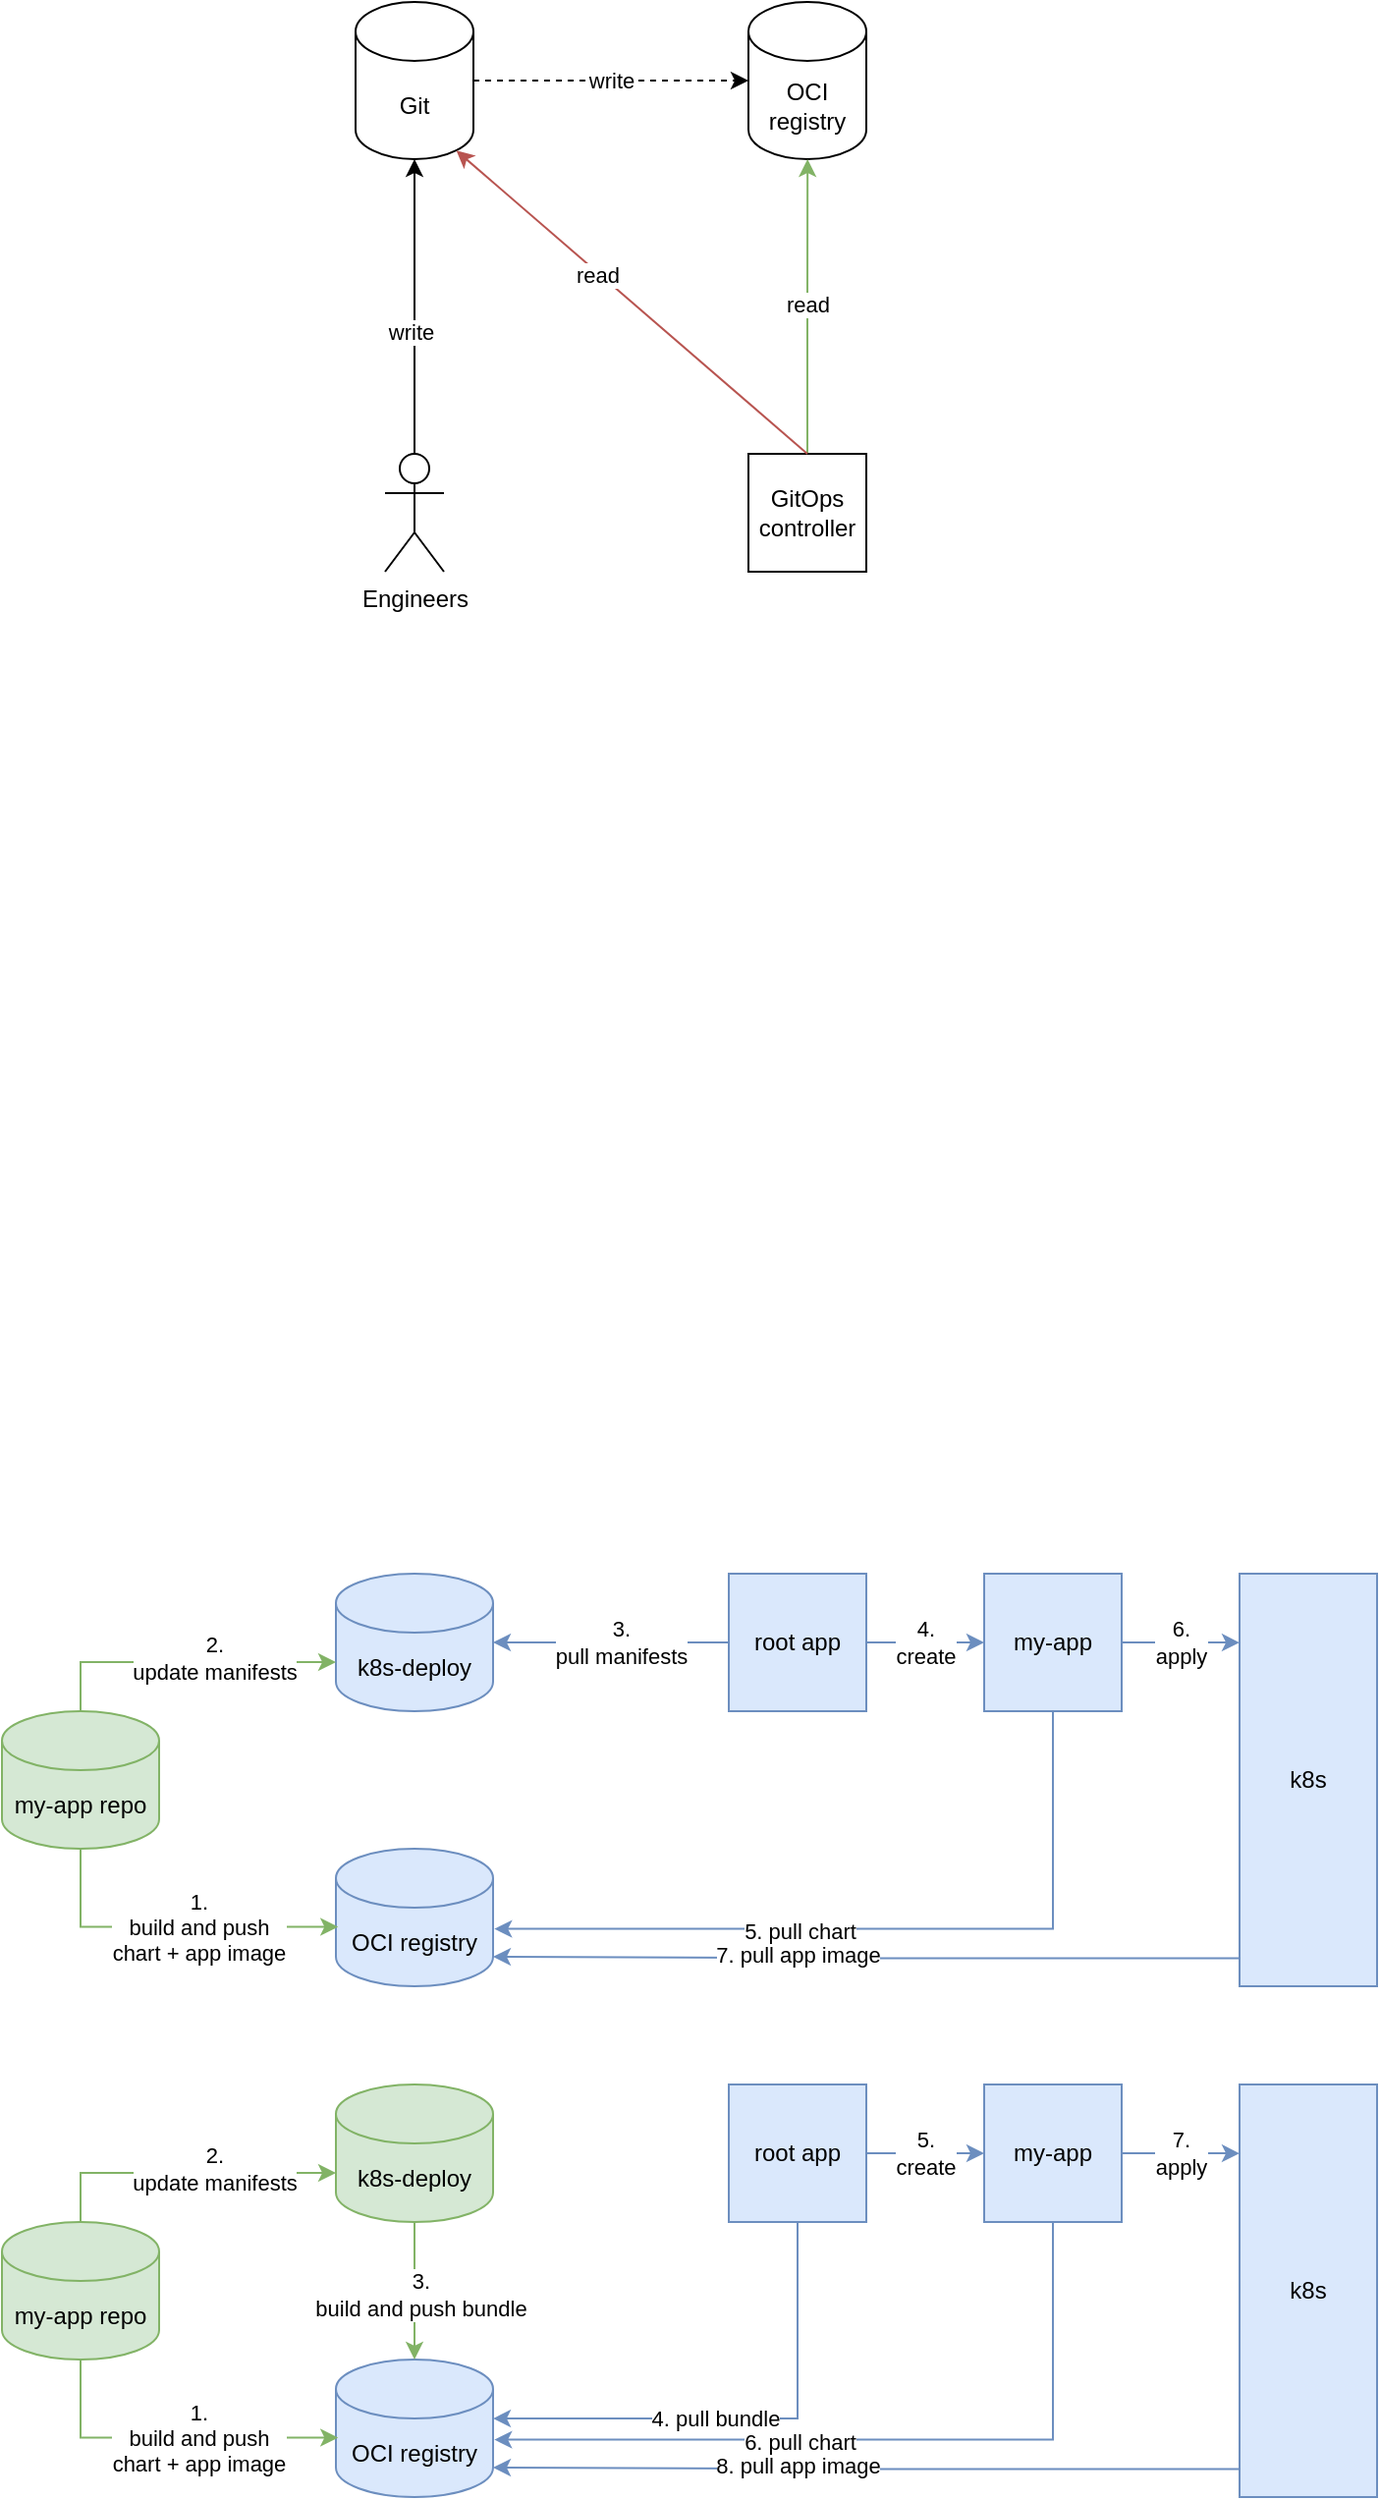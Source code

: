 <mxfile version="24.7.17">
  <diagram name="Page-1" id="jL8mQO_E5wvyLZK8uviz">
    <mxGraphModel dx="1092" dy="616" grid="1" gridSize="10" guides="1" tooltips="1" connect="1" arrows="1" fold="1" page="1" pageScale="1" pageWidth="850" pageHeight="1100" math="0" shadow="0">
      <root>
        <mxCell id="0" />
        <mxCell id="1" parent="0" />
        <mxCell id="zlsG9hN62pAIyLV8cQkl-1" value="OCI registry" style="shape=cylinder3;whiteSpace=wrap;html=1;boundedLbl=1;backgroundOutline=1;size=15;" parent="1" vertex="1">
          <mxGeometry x="490" y="360" width="60" height="80" as="geometry" />
        </mxCell>
        <mxCell id="zlsG9hN62pAIyLV8cQkl-2" value="Git" style="shape=cylinder3;whiteSpace=wrap;html=1;boundedLbl=1;backgroundOutline=1;size=15;" parent="1" vertex="1">
          <mxGeometry x="290" y="360" width="60" height="80" as="geometry" />
        </mxCell>
        <mxCell id="zlsG9hN62pAIyLV8cQkl-7" style="edgeStyle=orthogonalEdgeStyle;rounded=0;orthogonalLoop=1;jettySize=auto;html=1;" parent="1" source="zlsG9hN62pAIyLV8cQkl-3" edge="1">
          <mxGeometry relative="1" as="geometry">
            <mxPoint x="320" y="440.0" as="targetPoint" />
          </mxGeometry>
        </mxCell>
        <mxCell id="zlsG9hN62pAIyLV8cQkl-8" value="&lt;div&gt;write&lt;/div&gt;" style="edgeLabel;html=1;align=center;verticalAlign=middle;resizable=0;points=[];" parent="zlsG9hN62pAIyLV8cQkl-7" vertex="1" connectable="0">
          <mxGeometry x="-0.167" y="2" relative="1" as="geometry">
            <mxPoint as="offset" />
          </mxGeometry>
        </mxCell>
        <mxCell id="zlsG9hN62pAIyLV8cQkl-3" value="&lt;div&gt;Engineers&lt;/div&gt;" style="shape=umlActor;verticalLabelPosition=bottom;verticalAlign=top;html=1;outlineConnect=0;" parent="1" vertex="1">
          <mxGeometry x="305" y="590" width="30" height="60" as="geometry" />
        </mxCell>
        <mxCell id="zlsG9hN62pAIyLV8cQkl-10" style="edgeStyle=orthogonalEdgeStyle;rounded=0;orthogonalLoop=1;jettySize=auto;html=1;exitX=0.5;exitY=0;exitDx=0;exitDy=0;fillColor=#d5e8d4;strokeColor=#82b366;" parent="1" source="zlsG9hN62pAIyLV8cQkl-6" edge="1">
          <mxGeometry relative="1" as="geometry">
            <mxPoint x="520.095" y="440.0" as="targetPoint" />
          </mxGeometry>
        </mxCell>
        <mxCell id="zlsG9hN62pAIyLV8cQkl-11" value="read" style="edgeLabel;html=1;align=center;verticalAlign=middle;resizable=0;points=[];" parent="zlsG9hN62pAIyLV8cQkl-10" vertex="1" connectable="0">
          <mxGeometry x="0.018" y="1" relative="1" as="geometry">
            <mxPoint as="offset" />
          </mxGeometry>
        </mxCell>
        <mxCell id="zlsG9hN62pAIyLV8cQkl-6" value="GitOps controller" style="whiteSpace=wrap;html=1;aspect=fixed;" parent="1" vertex="1">
          <mxGeometry x="490" y="590" width="60" height="60" as="geometry" />
        </mxCell>
        <mxCell id="zlsG9hN62pAIyLV8cQkl-9" value="write" style="edgeStyle=orthogonalEdgeStyle;rounded=0;orthogonalLoop=1;jettySize=auto;html=1;entryX=0;entryY=0.5;entryDx=0;entryDy=0;entryPerimeter=0;dashed=1;" parent="1" source="zlsG9hN62pAIyLV8cQkl-2" target="zlsG9hN62pAIyLV8cQkl-1" edge="1">
          <mxGeometry relative="1" as="geometry" />
        </mxCell>
        <mxCell id="zlsG9hN62pAIyLV8cQkl-12" style="rounded=0;orthogonalLoop=1;jettySize=auto;html=1;exitX=0.5;exitY=0;exitDx=0;exitDy=0;entryX=0.855;entryY=1;entryDx=0;entryDy=-4.35;entryPerimeter=0;strokeColor=#b85450;fillColor=#f8cecc;" parent="1" source="zlsG9hN62pAIyLV8cQkl-6" target="zlsG9hN62pAIyLV8cQkl-2" edge="1">
          <mxGeometry relative="1" as="geometry" />
        </mxCell>
        <mxCell id="zlsG9hN62pAIyLV8cQkl-13" value="&lt;div&gt;read&lt;/div&gt;" style="edgeLabel;html=1;align=center;verticalAlign=middle;resizable=0;points=[];" parent="zlsG9hN62pAIyLV8cQkl-12" vertex="1" connectable="0">
          <mxGeometry x="0.196" y="1" relative="1" as="geometry">
            <mxPoint as="offset" />
          </mxGeometry>
        </mxCell>
        <mxCell id="vCvrfWAKihV9GZR7NiI2-1" value="k8s-deploy" style="shape=cylinder3;whiteSpace=wrap;html=1;boundedLbl=1;backgroundOutline=1;size=15;fillColor=#dae8fc;strokeColor=#6c8ebf;" vertex="1" parent="1">
          <mxGeometry x="280" y="1160" width="80" height="70" as="geometry" />
        </mxCell>
        <mxCell id="vCvrfWAKihV9GZR7NiI2-2" value="OCI registry" style="shape=cylinder3;whiteSpace=wrap;html=1;boundedLbl=1;backgroundOutline=1;size=15;fillColor=#dae8fc;strokeColor=#6c8ebf;" vertex="1" parent="1">
          <mxGeometry x="280" y="1300" width="80" height="70" as="geometry" />
        </mxCell>
        <mxCell id="vCvrfWAKihV9GZR7NiI2-3" value="my-app repo" style="shape=cylinder3;whiteSpace=wrap;html=1;boundedLbl=1;backgroundOutline=1;size=15;fillColor=#d5e8d4;strokeColor=#82b366;" vertex="1" parent="1">
          <mxGeometry x="110" y="1230" width="80" height="70" as="geometry" />
        </mxCell>
        <mxCell id="vCvrfWAKihV9GZR7NiI2-19" style="edgeStyle=orthogonalEdgeStyle;rounded=0;orthogonalLoop=1;jettySize=auto;html=1;entryX=0;entryY=0.5;entryDx=0;entryDy=0;fillColor=#dae8fc;strokeColor=#6c8ebf;" edge="1" parent="1" source="vCvrfWAKihV9GZR7NiI2-5" target="vCvrfWAKihV9GZR7NiI2-6">
          <mxGeometry relative="1" as="geometry" />
        </mxCell>
        <mxCell id="vCvrfWAKihV9GZR7NiI2-20" value="&lt;div&gt;4.&lt;/div&gt;&lt;div&gt;create&lt;/div&gt;" style="edgeLabel;html=1;align=center;verticalAlign=middle;resizable=0;points=[];" vertex="1" connectable="0" parent="vCvrfWAKihV9GZR7NiI2-19">
          <mxGeometry x="-0.33" y="-1" relative="1" as="geometry">
            <mxPoint x="10" y="-1" as="offset" />
          </mxGeometry>
        </mxCell>
        <mxCell id="vCvrfWAKihV9GZR7NiI2-5" value="root app" style="rounded=0;whiteSpace=wrap;html=1;fillColor=#dae8fc;strokeColor=#6c8ebf;" vertex="1" parent="1">
          <mxGeometry x="480" y="1160" width="70" height="70" as="geometry" />
        </mxCell>
        <mxCell id="vCvrfWAKihV9GZR7NiI2-6" value="my-app" style="rounded=0;whiteSpace=wrap;html=1;fillColor=#dae8fc;strokeColor=#6c8ebf;" vertex="1" parent="1">
          <mxGeometry x="610" y="1160" width="70" height="70" as="geometry" />
        </mxCell>
        <mxCell id="vCvrfWAKihV9GZR7NiI2-8" value="k8s" style="rounded=0;whiteSpace=wrap;html=1;fillColor=#dae8fc;strokeColor=#6c8ebf;" vertex="1" parent="1">
          <mxGeometry x="740" y="1160" width="70" height="210" as="geometry" />
        </mxCell>
        <mxCell id="vCvrfWAKihV9GZR7NiI2-10" style="edgeStyle=orthogonalEdgeStyle;rounded=0;orthogonalLoop=1;jettySize=auto;html=1;entryX=0;entryY=0.167;entryDx=0;entryDy=0;entryPerimeter=0;fillColor=#dae8fc;strokeColor=#6c8ebf;" edge="1" parent="1" source="vCvrfWAKihV9GZR7NiI2-6" target="vCvrfWAKihV9GZR7NiI2-8">
          <mxGeometry relative="1" as="geometry" />
        </mxCell>
        <mxCell id="vCvrfWAKihV9GZR7NiI2-21" value="6.&lt;div&gt;apply&lt;/div&gt;" style="edgeLabel;html=1;align=center;verticalAlign=middle;resizable=0;points=[];" vertex="1" connectable="0" parent="vCvrfWAKihV9GZR7NiI2-10">
          <mxGeometry x="-0.209" relative="1" as="geometry">
            <mxPoint x="6" as="offset" />
          </mxGeometry>
        </mxCell>
        <mxCell id="vCvrfWAKihV9GZR7NiI2-12" style="edgeStyle=orthogonalEdgeStyle;rounded=0;orthogonalLoop=1;jettySize=auto;html=1;entryX=0;entryY=0;entryDx=0;entryDy=45;entryPerimeter=0;exitX=0.5;exitY=0;exitDx=0;exitDy=0;exitPerimeter=0;fillColor=#d5e8d4;strokeColor=#82b366;" edge="1" parent="1" source="vCvrfWAKihV9GZR7NiI2-3" target="vCvrfWAKihV9GZR7NiI2-1">
          <mxGeometry relative="1" as="geometry" />
        </mxCell>
        <mxCell id="vCvrfWAKihV9GZR7NiI2-13" value="&lt;div&gt;2.&lt;/div&gt;&lt;div&gt;update manifests&lt;/div&gt;" style="edgeLabel;html=1;align=center;verticalAlign=middle;resizable=0;points=[];" vertex="1" connectable="0" parent="vCvrfWAKihV9GZR7NiI2-12">
          <mxGeometry x="-0.097" y="-1" relative="1" as="geometry">
            <mxPoint x="23" y="-3" as="offset" />
          </mxGeometry>
        </mxCell>
        <mxCell id="vCvrfWAKihV9GZR7NiI2-15" style="edgeStyle=orthogonalEdgeStyle;rounded=0;orthogonalLoop=1;jettySize=auto;html=1;entryX=0.014;entryY=0.568;entryDx=0;entryDy=0;entryPerimeter=0;exitX=0.5;exitY=1;exitDx=0;exitDy=0;exitPerimeter=0;fillColor=#d5e8d4;strokeColor=#82b366;" edge="1" parent="1" source="vCvrfWAKihV9GZR7NiI2-3" target="vCvrfWAKihV9GZR7NiI2-2">
          <mxGeometry relative="1" as="geometry" />
        </mxCell>
        <mxCell id="vCvrfWAKihV9GZR7NiI2-16" value="1.&lt;div&gt;build and push&lt;/div&gt;&lt;div&gt;chart + app image&lt;/div&gt;" style="edgeLabel;html=1;align=center;verticalAlign=middle;resizable=0;points=[];" vertex="1" connectable="0" parent="vCvrfWAKihV9GZR7NiI2-15">
          <mxGeometry x="-0.262" y="2" relative="1" as="geometry">
            <mxPoint x="37" y="2" as="offset" />
          </mxGeometry>
        </mxCell>
        <mxCell id="vCvrfWAKihV9GZR7NiI2-17" style="edgeStyle=orthogonalEdgeStyle;rounded=0;orthogonalLoop=1;jettySize=auto;html=1;entryX=1;entryY=0.5;entryDx=0;entryDy=0;entryPerimeter=0;fillColor=#dae8fc;strokeColor=#6c8ebf;" edge="1" parent="1" source="vCvrfWAKihV9GZR7NiI2-5" target="vCvrfWAKihV9GZR7NiI2-1">
          <mxGeometry relative="1" as="geometry" />
        </mxCell>
        <mxCell id="vCvrfWAKihV9GZR7NiI2-18" value="&lt;div&gt;3.&lt;/div&gt;&lt;div&gt;pull manifests&lt;/div&gt;" style="edgeLabel;html=1;align=center;verticalAlign=middle;resizable=0;points=[];" vertex="1" connectable="0" parent="vCvrfWAKihV9GZR7NiI2-17">
          <mxGeometry x="0.296" y="-1" relative="1" as="geometry">
            <mxPoint x="23" y="1" as="offset" />
          </mxGeometry>
        </mxCell>
        <mxCell id="vCvrfWAKihV9GZR7NiI2-22" style="edgeStyle=orthogonalEdgeStyle;rounded=0;orthogonalLoop=1;jettySize=auto;html=1;entryX=1;entryY=1;entryDx=0;entryDy=-15;entryPerimeter=0;exitX=-0.003;exitY=0.932;exitDx=0;exitDy=0;exitPerimeter=0;fillColor=#dae8fc;strokeColor=#6c8ebf;" edge="1" parent="1" source="vCvrfWAKihV9GZR7NiI2-8" target="vCvrfWAKihV9GZR7NiI2-2">
          <mxGeometry relative="1" as="geometry">
            <mxPoint x="780" y="1355" as="sourcePoint" />
          </mxGeometry>
        </mxCell>
        <mxCell id="vCvrfWAKihV9GZR7NiI2-24" value="7. pull app image" style="edgeLabel;html=1;align=center;verticalAlign=middle;resizable=0;points=[];" vertex="1" connectable="0" parent="vCvrfWAKihV9GZR7NiI2-22">
          <mxGeometry x="0.214" y="-1" relative="1" as="geometry">
            <mxPoint x="5" as="offset" />
          </mxGeometry>
        </mxCell>
        <mxCell id="vCvrfWAKihV9GZR7NiI2-25" style="edgeStyle=orthogonalEdgeStyle;rounded=0;orthogonalLoop=1;jettySize=auto;html=1;entryX=1.008;entryY=0.583;entryDx=0;entryDy=0;entryPerimeter=0;exitX=0.5;exitY=1;exitDx=0;exitDy=0;fillColor=#dae8fc;strokeColor=#6c8ebf;" edge="1" parent="1" source="vCvrfWAKihV9GZR7NiI2-6" target="vCvrfWAKihV9GZR7NiI2-2">
          <mxGeometry relative="1" as="geometry" />
        </mxCell>
        <mxCell id="vCvrfWAKihV9GZR7NiI2-26" value="5. pull chart" style="edgeLabel;html=1;align=center;verticalAlign=middle;resizable=0;points=[];" vertex="1" connectable="0" parent="vCvrfWAKihV9GZR7NiI2-25">
          <mxGeometry x="-0.071" y="1" relative="1" as="geometry">
            <mxPoint x="-57" as="offset" />
          </mxGeometry>
        </mxCell>
        <mxCell id="vCvrfWAKihV9GZR7NiI2-48" value="k8s-deploy" style="shape=cylinder3;whiteSpace=wrap;html=1;boundedLbl=1;backgroundOutline=1;size=15;fillColor=#d5e8d4;strokeColor=#82b366;" vertex="1" parent="1">
          <mxGeometry x="280" y="1420" width="80" height="70" as="geometry" />
        </mxCell>
        <mxCell id="vCvrfWAKihV9GZR7NiI2-49" value="OCI registry" style="shape=cylinder3;whiteSpace=wrap;html=1;boundedLbl=1;backgroundOutline=1;size=15;fillColor=#dae8fc;strokeColor=#6c8ebf;" vertex="1" parent="1">
          <mxGeometry x="280" y="1560" width="80" height="70" as="geometry" />
        </mxCell>
        <mxCell id="vCvrfWAKihV9GZR7NiI2-50" value="my-app repo" style="shape=cylinder3;whiteSpace=wrap;html=1;boundedLbl=1;backgroundOutline=1;size=15;fillColor=#d5e8d4;strokeColor=#82b366;" vertex="1" parent="1">
          <mxGeometry x="110" y="1490" width="80" height="70" as="geometry" />
        </mxCell>
        <mxCell id="vCvrfWAKihV9GZR7NiI2-51" style="edgeStyle=orthogonalEdgeStyle;rounded=0;orthogonalLoop=1;jettySize=auto;html=1;entryX=0;entryY=0.5;entryDx=0;entryDy=0;fillColor=#dae8fc;strokeColor=#6c8ebf;" edge="1" parent="1" source="vCvrfWAKihV9GZR7NiI2-53" target="vCvrfWAKihV9GZR7NiI2-54">
          <mxGeometry relative="1" as="geometry" />
        </mxCell>
        <mxCell id="vCvrfWAKihV9GZR7NiI2-52" value="&lt;div&gt;5.&lt;/div&gt;&lt;div&gt;create&lt;/div&gt;" style="edgeLabel;html=1;align=center;verticalAlign=middle;resizable=0;points=[];" vertex="1" connectable="0" parent="vCvrfWAKihV9GZR7NiI2-51">
          <mxGeometry x="-0.33" y="-1" relative="1" as="geometry">
            <mxPoint x="10" y="-1" as="offset" />
          </mxGeometry>
        </mxCell>
        <mxCell id="vCvrfWAKihV9GZR7NiI2-53" value="root app" style="rounded=0;whiteSpace=wrap;html=1;fillColor=#dae8fc;strokeColor=#6c8ebf;" vertex="1" parent="1">
          <mxGeometry x="480" y="1420" width="70" height="70" as="geometry" />
        </mxCell>
        <mxCell id="vCvrfWAKihV9GZR7NiI2-54" value="my-app" style="rounded=0;whiteSpace=wrap;html=1;fillColor=#dae8fc;strokeColor=#6c8ebf;" vertex="1" parent="1">
          <mxGeometry x="610" y="1420" width="70" height="70" as="geometry" />
        </mxCell>
        <mxCell id="vCvrfWAKihV9GZR7NiI2-55" value="k8s" style="rounded=0;whiteSpace=wrap;html=1;fillColor=#dae8fc;strokeColor=#6c8ebf;" vertex="1" parent="1">
          <mxGeometry x="740" y="1420" width="70" height="210" as="geometry" />
        </mxCell>
        <mxCell id="vCvrfWAKihV9GZR7NiI2-56" style="edgeStyle=orthogonalEdgeStyle;rounded=0;orthogonalLoop=1;jettySize=auto;html=1;entryX=0;entryY=0.167;entryDx=0;entryDy=0;entryPerimeter=0;fillColor=#dae8fc;strokeColor=#6c8ebf;" edge="1" parent="1" source="vCvrfWAKihV9GZR7NiI2-54" target="vCvrfWAKihV9GZR7NiI2-55">
          <mxGeometry relative="1" as="geometry" />
        </mxCell>
        <mxCell id="vCvrfWAKihV9GZR7NiI2-57" value="7.&lt;div&gt;apply&lt;/div&gt;" style="edgeLabel;html=1;align=center;verticalAlign=middle;resizable=0;points=[];" vertex="1" connectable="0" parent="vCvrfWAKihV9GZR7NiI2-56">
          <mxGeometry x="-0.209" relative="1" as="geometry">
            <mxPoint x="6" as="offset" />
          </mxGeometry>
        </mxCell>
        <mxCell id="vCvrfWAKihV9GZR7NiI2-58" style="edgeStyle=orthogonalEdgeStyle;rounded=0;orthogonalLoop=1;jettySize=auto;html=1;entryX=0;entryY=0;entryDx=0;entryDy=45;entryPerimeter=0;exitX=0.5;exitY=0;exitDx=0;exitDy=0;exitPerimeter=0;fillColor=#d5e8d4;strokeColor=#82b366;" edge="1" parent="1" source="vCvrfWAKihV9GZR7NiI2-50" target="vCvrfWAKihV9GZR7NiI2-48">
          <mxGeometry relative="1" as="geometry" />
        </mxCell>
        <mxCell id="vCvrfWAKihV9GZR7NiI2-59" value="2.&lt;br&gt;&lt;div&gt;update manifests&lt;/div&gt;" style="edgeLabel;html=1;align=center;verticalAlign=middle;resizable=0;points=[];" vertex="1" connectable="0" parent="vCvrfWAKihV9GZR7NiI2-58">
          <mxGeometry x="-0.097" y="-1" relative="1" as="geometry">
            <mxPoint x="23" y="-3" as="offset" />
          </mxGeometry>
        </mxCell>
        <mxCell id="vCvrfWAKihV9GZR7NiI2-60" style="edgeStyle=orthogonalEdgeStyle;rounded=0;orthogonalLoop=1;jettySize=auto;html=1;entryX=0.014;entryY=0.568;entryDx=0;entryDy=0;entryPerimeter=0;exitX=0.5;exitY=1;exitDx=0;exitDy=0;exitPerimeter=0;fillColor=#d5e8d4;strokeColor=#82b366;" edge="1" parent="1" source="vCvrfWAKihV9GZR7NiI2-50" target="vCvrfWAKihV9GZR7NiI2-49">
          <mxGeometry relative="1" as="geometry" />
        </mxCell>
        <mxCell id="vCvrfWAKihV9GZR7NiI2-61" value="&lt;div&gt;1.&lt;br&gt;&lt;/div&gt;&lt;div&gt;build and push&lt;/div&gt;&lt;div&gt;chart + app image&lt;/div&gt;" style="edgeLabel;html=1;align=center;verticalAlign=middle;resizable=0;points=[];" vertex="1" connectable="0" parent="vCvrfWAKihV9GZR7NiI2-60">
          <mxGeometry x="-0.262" y="2" relative="1" as="geometry">
            <mxPoint x="37" y="2" as="offset" />
          </mxGeometry>
        </mxCell>
        <mxCell id="vCvrfWAKihV9GZR7NiI2-62" style="edgeStyle=orthogonalEdgeStyle;rounded=0;orthogonalLoop=1;jettySize=auto;html=1;entryX=1;entryY=0.429;entryDx=0;entryDy=0;entryPerimeter=0;fillColor=#dae8fc;strokeColor=#6c8ebf;exitX=0.5;exitY=1;exitDx=0;exitDy=0;" edge="1" parent="1" source="vCvrfWAKihV9GZR7NiI2-53" target="vCvrfWAKihV9GZR7NiI2-49">
          <mxGeometry relative="1" as="geometry" />
        </mxCell>
        <mxCell id="vCvrfWAKihV9GZR7NiI2-63" value="4. pull bundle" style="edgeLabel;html=1;align=center;verticalAlign=middle;resizable=0;points=[];" vertex="1" connectable="0" parent="vCvrfWAKihV9GZR7NiI2-62">
          <mxGeometry x="0.296" y="-1" relative="1" as="geometry">
            <mxPoint x="23" y="1" as="offset" />
          </mxGeometry>
        </mxCell>
        <mxCell id="vCvrfWAKihV9GZR7NiI2-64" style="edgeStyle=orthogonalEdgeStyle;rounded=0;orthogonalLoop=1;jettySize=auto;html=1;entryX=1;entryY=1;entryDx=0;entryDy=-15;entryPerimeter=0;exitX=-0.003;exitY=0.932;exitDx=0;exitDy=0;exitPerimeter=0;fillColor=#dae8fc;strokeColor=#6c8ebf;" edge="1" parent="1" source="vCvrfWAKihV9GZR7NiI2-55" target="vCvrfWAKihV9GZR7NiI2-49">
          <mxGeometry relative="1" as="geometry">
            <mxPoint x="780" y="1615" as="sourcePoint" />
          </mxGeometry>
        </mxCell>
        <mxCell id="vCvrfWAKihV9GZR7NiI2-65" value="8. pull app image" style="edgeLabel;html=1;align=center;verticalAlign=middle;resizable=0;points=[];" vertex="1" connectable="0" parent="vCvrfWAKihV9GZR7NiI2-64">
          <mxGeometry x="0.214" y="-1" relative="1" as="geometry">
            <mxPoint x="5" as="offset" />
          </mxGeometry>
        </mxCell>
        <mxCell id="vCvrfWAKihV9GZR7NiI2-66" style="edgeStyle=orthogonalEdgeStyle;rounded=0;orthogonalLoop=1;jettySize=auto;html=1;entryX=1.008;entryY=0.583;entryDx=0;entryDy=0;entryPerimeter=0;exitX=0.5;exitY=1;exitDx=0;exitDy=0;fillColor=#dae8fc;strokeColor=#6c8ebf;" edge="1" parent="1" source="vCvrfWAKihV9GZR7NiI2-54" target="vCvrfWAKihV9GZR7NiI2-49">
          <mxGeometry relative="1" as="geometry" />
        </mxCell>
        <mxCell id="vCvrfWAKihV9GZR7NiI2-67" value="6. pull chart" style="edgeLabel;html=1;align=center;verticalAlign=middle;resizable=0;points=[];" vertex="1" connectable="0" parent="vCvrfWAKihV9GZR7NiI2-66">
          <mxGeometry x="-0.071" y="1" relative="1" as="geometry">
            <mxPoint x="-57" as="offset" />
          </mxGeometry>
        </mxCell>
        <mxCell id="vCvrfWAKihV9GZR7NiI2-68" style="edgeStyle=orthogonalEdgeStyle;rounded=0;orthogonalLoop=1;jettySize=auto;html=1;fillColor=#d5e8d4;strokeColor=#82b366;" edge="1" parent="1" source="vCvrfWAKihV9GZR7NiI2-48">
          <mxGeometry relative="1" as="geometry">
            <mxPoint x="320" y="1560" as="targetPoint" />
          </mxGeometry>
        </mxCell>
        <mxCell id="vCvrfWAKihV9GZR7NiI2-70" value="3.&lt;br&gt;&lt;div&gt;build and push bundle&lt;/div&gt;" style="edgeLabel;html=1;align=center;verticalAlign=middle;resizable=0;points=[];" vertex="1" connectable="0" parent="vCvrfWAKihV9GZR7NiI2-68">
          <mxGeometry x="0.068" y="2" relative="1" as="geometry">
            <mxPoint as="offset" />
          </mxGeometry>
        </mxCell>
      </root>
    </mxGraphModel>
  </diagram>
</mxfile>
